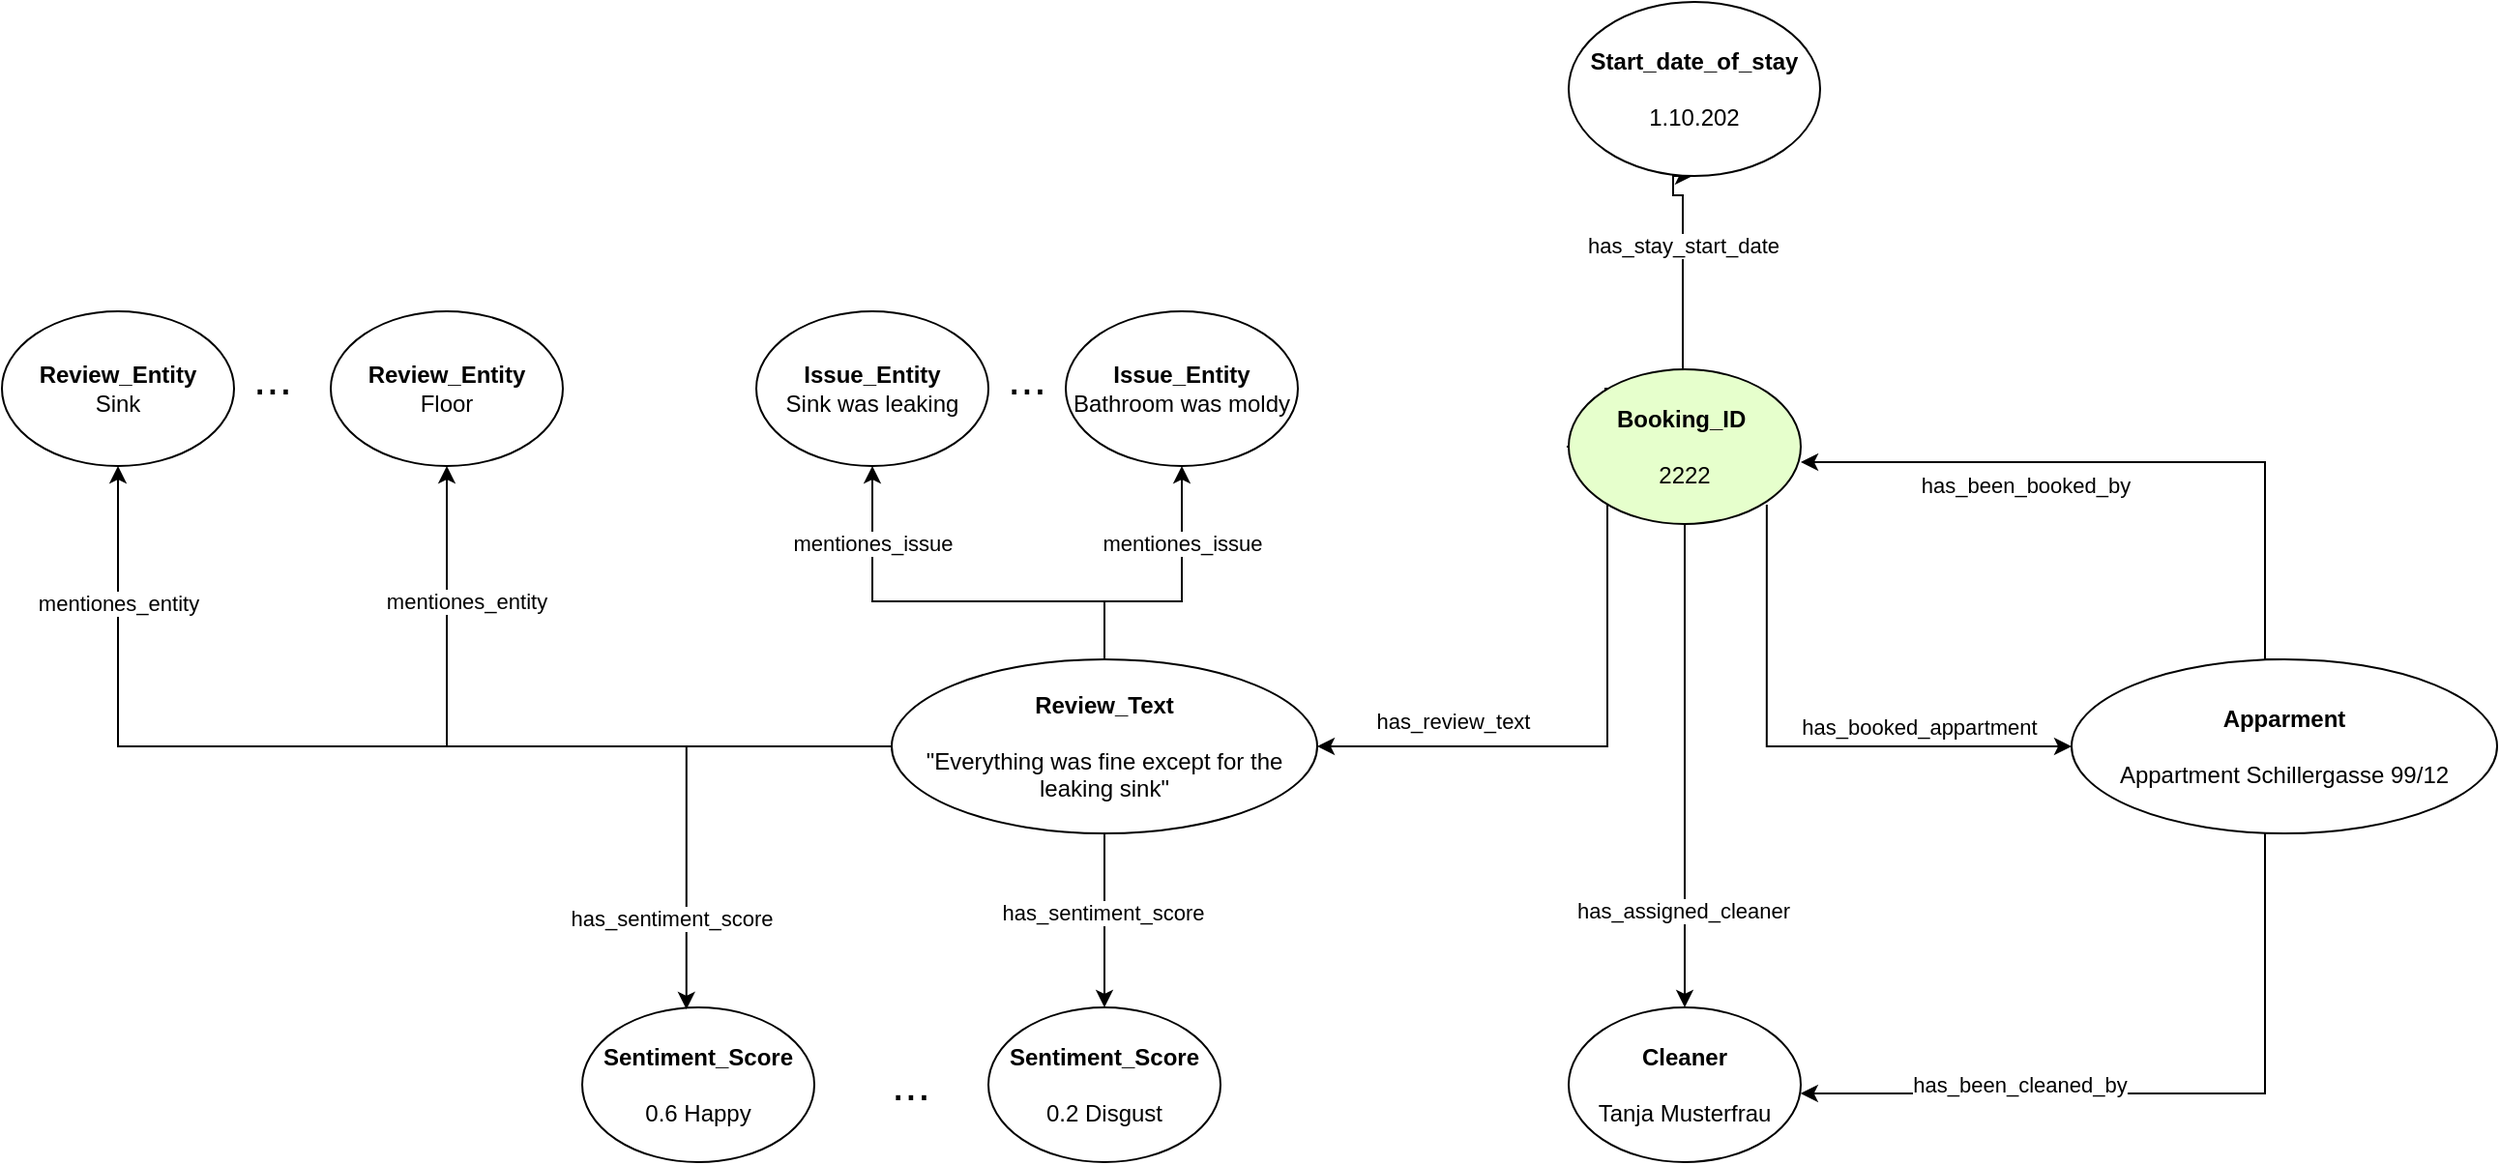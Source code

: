 <mxfile version="24.7.5" pages="2">
  <diagram name="Page-1" id="O2TSkYeKENQtHHceO6U9">
    <mxGraphModel dx="904" dy="49" grid="1" gridSize="10" guides="1" tooltips="1" connect="1" arrows="1" fold="1" page="1" pageScale="1" pageWidth="827" pageHeight="1169" math="0" shadow="0">
      <root>
        <mxCell id="0" />
        <mxCell id="1" parent="0" />
        <mxCell id="Nqe4G74S5Q0CVfayF0zi-22" style="edgeStyle=orthogonalEdgeStyle;rounded=0;orthogonalLoop=1;jettySize=auto;html=1;exitX=0.5;exitY=1;exitDx=0;exitDy=0;entryX=1;entryY=0.5;entryDx=0;entryDy=0;" parent="1" source="Nqe4G74S5Q0CVfayF0zi-1" target="Nqe4G74S5Q0CVfayF0zi-21" edge="1">
          <mxGeometry relative="1" as="geometry">
            <Array as="points">
              <mxPoint x="440" y="650" />
              <mxPoint x="400" y="650" />
              <mxPoint x="400" y="785" />
            </Array>
          </mxGeometry>
        </mxCell>
        <mxCell id="Nqe4G74S5Q0CVfayF0zi-23" value="has_review_text" style="edgeLabel;html=1;align=center;verticalAlign=middle;resizable=0;points=[];" parent="Nqe4G74S5Q0CVfayF0zi-22" vertex="1" connectable="0">
          <mxGeometry x="0.08" y="1" relative="1" as="geometry">
            <mxPoint x="-81" y="-5" as="offset" />
          </mxGeometry>
        </mxCell>
        <mxCell id="Nqe4G74S5Q0CVfayF0zi-15" style="edgeStyle=orthogonalEdgeStyle;rounded=0;orthogonalLoop=1;jettySize=auto;html=1;exitX=0;exitY=0.5;exitDx=0;exitDy=0;entryX=0.5;entryY=1;entryDx=0;entryDy=0;" parent="1" edge="1">
          <mxGeometry relative="1" as="geometry">
            <Array as="points">
              <mxPoint x="399" y="630" />
              <mxPoint x="399" y="600" />
              <mxPoint x="439" y="600" />
              <mxPoint x="439" y="500" />
              <mxPoint x="434" y="500" />
              <mxPoint x="434" y="490" />
            </Array>
            <mxPoint x="379.0" y="630" as="sourcePoint" />
            <mxPoint x="444" y="490" as="targetPoint" />
          </mxGeometry>
        </mxCell>
        <mxCell id="Nqe4G74S5Q0CVfayF0zi-16" value="has_stay_start_date" style="edgeLabel;html=1;align=center;verticalAlign=middle;resizable=0;points=[];" parent="Nqe4G74S5Q0CVfayF0zi-15" vertex="1" connectable="0">
          <mxGeometry x="0.227" y="1" relative="1" as="geometry">
            <mxPoint x="1" y="-32" as="offset" />
          </mxGeometry>
        </mxCell>
        <mxCell id="Nqe4G74S5Q0CVfayF0zi-14" value="&lt;b&gt;Start_date_of_stay&lt;/b&gt;&lt;div&gt;&lt;br&gt;&lt;/div&gt;&lt;div&gt;1.10.202&lt;/div&gt;" style="ellipse;whiteSpace=wrap;html=1;" parent="1" vertex="1">
          <mxGeometry x="380" y="400" width="130" height="90" as="geometry" />
        </mxCell>
        <mxCell id="Nqe4G74S5Q0CVfayF0zi-27" style="edgeStyle=orthogonalEdgeStyle;rounded=0;orthogonalLoop=1;jettySize=auto;html=1;exitX=0.5;exitY=1;exitDx=0;exitDy=0;entryX=0.5;entryY=0;entryDx=0;entryDy=0;" parent="1" source="Nqe4G74S5Q0CVfayF0zi-21" target="Nqe4G74S5Q0CVfayF0zi-26" edge="1">
          <mxGeometry relative="1" as="geometry" />
        </mxCell>
        <mxCell id="Nqe4G74S5Q0CVfayF0zi-29" value="has_sentiment_score" style="edgeLabel;html=1;align=center;verticalAlign=middle;resizable=0;points=[];" parent="Nqe4G74S5Q0CVfayF0zi-27" vertex="1" connectable="0">
          <mxGeometry x="-0.098" y="-1" relative="1" as="geometry">
            <mxPoint as="offset" />
          </mxGeometry>
        </mxCell>
        <mxCell id="p7gnB-vaG53nMxyORbrQ-7" style="edgeStyle=orthogonalEdgeStyle;rounded=0;orthogonalLoop=1;jettySize=auto;html=1;exitX=0;exitY=0.5;exitDx=0;exitDy=0;entryX=0.5;entryY=1;entryDx=0;entryDy=0;" edge="1" parent="1" source="Nqe4G74S5Q0CVfayF0zi-21" target="p7gnB-vaG53nMxyORbrQ-6">
          <mxGeometry relative="1" as="geometry">
            <Array as="points">
              <mxPoint x="-200" y="785" />
            </Array>
          </mxGeometry>
        </mxCell>
        <mxCell id="p7gnB-vaG53nMxyORbrQ-8" value="mentiones_entity" style="edgeLabel;html=1;align=center;verticalAlign=middle;resizable=0;points=[];" vertex="1" connectable="0" parent="p7gnB-vaG53nMxyORbrQ-7">
          <mxGeometry x="0.396" y="1" relative="1" as="geometry">
            <mxPoint x="11" y="-43" as="offset" />
          </mxGeometry>
        </mxCell>
        <mxCell id="p7gnB-vaG53nMxyORbrQ-12" style="edgeStyle=orthogonalEdgeStyle;rounded=0;orthogonalLoop=1;jettySize=auto;html=1;exitX=0.5;exitY=0;exitDx=0;exitDy=0;" edge="1" parent="1" source="Nqe4G74S5Q0CVfayF0zi-21" target="p7gnB-vaG53nMxyORbrQ-9">
          <mxGeometry relative="1" as="geometry">
            <Array as="points">
              <mxPoint x="140" y="710" />
              <mxPoint x="20" y="710" />
            </Array>
          </mxGeometry>
        </mxCell>
        <mxCell id="p7gnB-vaG53nMxyORbrQ-14" value="mentiones_issue" style="edgeLabel;html=1;align=center;verticalAlign=middle;resizable=0;points=[];" vertex="1" connectable="0" parent="p7gnB-vaG53nMxyORbrQ-12">
          <mxGeometry x="0.709" y="-2" relative="1" as="geometry">
            <mxPoint x="-2" y="8" as="offset" />
          </mxGeometry>
        </mxCell>
        <mxCell id="p7gnB-vaG53nMxyORbrQ-13" style="edgeStyle=orthogonalEdgeStyle;rounded=0;orthogonalLoop=1;jettySize=auto;html=1;exitX=0.5;exitY=0;exitDx=0;exitDy=0;entryX=0.5;entryY=1;entryDx=0;entryDy=0;" edge="1" parent="1" source="Nqe4G74S5Q0CVfayF0zi-21" target="p7gnB-vaG53nMxyORbrQ-11">
          <mxGeometry relative="1" as="geometry">
            <Array as="points">
              <mxPoint x="140" y="710" />
              <mxPoint x="180" y="710" />
            </Array>
          </mxGeometry>
        </mxCell>
        <mxCell id="Nqe4G74S5Q0CVfayF0zi-21" value="&lt;b&gt;Review_Text&lt;/b&gt;&lt;div&gt;&lt;br&gt;&lt;/div&gt;&lt;div&gt;&quot;Everything was fine except for the leaking sink&quot;&lt;/div&gt;" style="ellipse;whiteSpace=wrap;html=1;" parent="1" vertex="1">
          <mxGeometry x="30" y="740" width="220" height="90" as="geometry" />
        </mxCell>
        <mxCell id="Nqe4G74S5Q0CVfayF0zi-24" value="&lt;b&gt;Sentiment_Score&lt;/b&gt;&lt;div&gt;&lt;br&gt;&lt;/div&gt;&lt;div&gt;0.6 Happy&lt;/div&gt;" style="ellipse;whiteSpace=wrap;html=1;" parent="1" vertex="1">
          <mxGeometry x="-130" y="920" width="120" height="80" as="geometry" />
        </mxCell>
        <mxCell id="Nqe4G74S5Q0CVfayF0zi-25" style="edgeStyle=orthogonalEdgeStyle;rounded=0;orthogonalLoop=1;jettySize=auto;html=1;entryX=0.449;entryY=0.012;entryDx=0;entryDy=0;entryPerimeter=0;" parent="1" source="Nqe4G74S5Q0CVfayF0zi-21" target="Nqe4G74S5Q0CVfayF0zi-24" edge="1">
          <mxGeometry relative="1" as="geometry" />
        </mxCell>
        <mxCell id="Nqe4G74S5Q0CVfayF0zi-28" value="has_sentiment_score" style="edgeLabel;html=1;align=center;verticalAlign=middle;resizable=0;points=[];" parent="Nqe4G74S5Q0CVfayF0zi-25" vertex="1" connectable="0">
          <mxGeometry x="-0.101" y="-1" relative="1" as="geometry">
            <mxPoint x="-7" y="86" as="offset" />
          </mxGeometry>
        </mxCell>
        <mxCell id="Nqe4G74S5Q0CVfayF0zi-26" value="&lt;b&gt;Sentiment_Score&lt;/b&gt;&lt;div&gt;&lt;br&gt;&lt;/div&gt;&lt;div&gt;0.2 Disgust&lt;/div&gt;" style="ellipse;whiteSpace=wrap;html=1;" parent="1" vertex="1">
          <mxGeometry x="80" y="920" width="120" height="80" as="geometry" />
        </mxCell>
        <mxCell id="Nqe4G74S5Q0CVfayF0zi-30" style="edgeStyle=orthogonalEdgeStyle;rounded=0;orthogonalLoop=1;jettySize=auto;html=1;exitX=1;exitY=1;exitDx=0;exitDy=0;entryX=0;entryY=0.5;entryDx=0;entryDy=0;" parent="1" target="Nqe4G74S5Q0CVfayF0zi-31" edge="1">
          <mxGeometry relative="1" as="geometry">
            <mxPoint x="686.291" y="771.72" as="targetPoint" />
            <mxPoint x="482.426" y="660.004" as="sourcePoint" />
            <Array as="points">
              <mxPoint x="482" y="785" />
            </Array>
          </mxGeometry>
        </mxCell>
        <mxCell id="Nqe4G74S5Q0CVfayF0zi-32" value="has_booked_appartment" style="edgeLabel;html=1;align=center;verticalAlign=middle;resizable=0;points=[];" parent="Nqe4G74S5Q0CVfayF0zi-30" vertex="1" connectable="0">
          <mxGeometry x="-0.142" y="1" relative="1" as="geometry">
            <mxPoint x="77" y="-6" as="offset" />
          </mxGeometry>
        </mxCell>
        <mxCell id="Nqe4G74S5Q0CVfayF0zi-34" style="edgeStyle=orthogonalEdgeStyle;rounded=0;orthogonalLoop=1;jettySize=auto;html=1;exitX=0.5;exitY=1;exitDx=0;exitDy=0;entryX=0.5;entryY=0;entryDx=0;entryDy=0;" parent="1" source="Nqe4G74S5Q0CVfayF0zi-1" target="Nqe4G74S5Q0CVfayF0zi-33" edge="1">
          <mxGeometry relative="1" as="geometry" />
        </mxCell>
        <mxCell id="Nqe4G74S5Q0CVfayF0zi-35" value="has_assigned_cleaner" style="edgeLabel;html=1;align=center;verticalAlign=middle;resizable=0;points=[];" parent="Nqe4G74S5Q0CVfayF0zi-34" vertex="1" connectable="0">
          <mxGeometry x="0.534" y="-1" relative="1" as="geometry">
            <mxPoint y="8" as="offset" />
          </mxGeometry>
        </mxCell>
        <mxCell id="Nqe4G74S5Q0CVfayF0zi-1" value="&lt;b&gt;Booking_ID&lt;/b&gt;&amp;nbsp;&lt;div&gt;&lt;br&gt;&lt;/div&gt;&lt;div&gt;2222&lt;/div&gt;" style="ellipse;whiteSpace=wrap;html=1;fillColor=#E6FFCC;" parent="1" vertex="1">
          <mxGeometry x="380" y="590" width="120" height="80" as="geometry" />
        </mxCell>
        <mxCell id="Nqe4G74S5Q0CVfayF0zi-33" value="&lt;b&gt;Cleaner&lt;/b&gt;&lt;div&gt;&lt;br&gt;&lt;/div&gt;&lt;div&gt;Tanja Musterfrau&lt;/div&gt;" style="ellipse;whiteSpace=wrap;html=1;" parent="1" vertex="1">
          <mxGeometry x="380" y="920" width="120" height="80" as="geometry" />
        </mxCell>
        <mxCell id="Nqe4G74S5Q0CVfayF0zi-36" style="edgeStyle=orthogonalEdgeStyle;rounded=0;orthogonalLoop=1;jettySize=auto;html=1;entryX=0.999;entryY=0.556;entryDx=0;entryDy=0;entryPerimeter=0;" parent="1" source="Nqe4G74S5Q0CVfayF0zi-31" target="Nqe4G74S5Q0CVfayF0zi-33" edge="1">
          <mxGeometry relative="1" as="geometry">
            <Array as="points">
              <mxPoint x="740" y="965" />
            </Array>
            <mxPoint x="672.218" y="824.78" as="sourcePoint" />
            <mxPoint x="500" y="975" as="targetPoint" />
          </mxGeometry>
        </mxCell>
        <mxCell id="Nqe4G74S5Q0CVfayF0zi-37" value="has_been_cleaned_by" style="edgeLabel;html=1;align=center;verticalAlign=middle;resizable=0;points=[];" parent="Nqe4G74S5Q0CVfayF0zi-36" vertex="1" connectable="0">
          <mxGeometry x="0.258" relative="1" as="geometry">
            <mxPoint x="-26" y="-5" as="offset" />
          </mxGeometry>
        </mxCell>
        <mxCell id="Nqe4G74S5Q0CVfayF0zi-31" value="&lt;b&gt;Apparment&lt;/b&gt;&lt;div&gt;&lt;b&gt;&lt;br&gt;&lt;/b&gt;&lt;/div&gt;&lt;div&gt;Appartment Schillergasse 99/12&lt;/div&gt;" style="ellipse;whiteSpace=wrap;html=1;" parent="1" vertex="1">
          <mxGeometry x="640" y="740" width="220" height="90" as="geometry" />
        </mxCell>
        <mxCell id="Nqe4G74S5Q0CVfayF0zi-38" style="edgeStyle=orthogonalEdgeStyle;rounded=0;orthogonalLoop=1;jettySize=auto;html=1;exitX=0.5;exitY=0;exitDx=0;exitDy=0;entryX=1;entryY=0.6;entryDx=0;entryDy=0;entryPerimeter=0;" parent="1" source="Nqe4G74S5Q0CVfayF0zi-31" target="Nqe4G74S5Q0CVfayF0zi-1" edge="1">
          <mxGeometry relative="1" as="geometry">
            <Array as="points">
              <mxPoint x="740" y="638" />
            </Array>
          </mxGeometry>
        </mxCell>
        <mxCell id="Nqe4G74S5Q0CVfayF0zi-39" value="has_been_booked_by" style="edgeLabel;html=1;align=center;verticalAlign=middle;resizable=0;points=[];" parent="Nqe4G74S5Q0CVfayF0zi-38" vertex="1" connectable="0">
          <mxGeometry x="0.343" y="1" relative="1" as="geometry">
            <mxPoint y="11" as="offset" />
          </mxGeometry>
        </mxCell>
        <mxCell id="p7gnB-vaG53nMxyORbrQ-4" style="edgeStyle=orthogonalEdgeStyle;rounded=0;orthogonalLoop=1;jettySize=auto;html=1;entryX=0.5;entryY=1;entryDx=0;entryDy=0;" edge="1" parent="1" source="Nqe4G74S5Q0CVfayF0zi-21" target="p7gnB-vaG53nMxyORbrQ-1">
          <mxGeometry relative="1" as="geometry" />
        </mxCell>
        <mxCell id="p7gnB-vaG53nMxyORbrQ-5" value="mentiones_entity" style="edgeLabel;html=1;align=center;verticalAlign=middle;resizable=0;points=[];" vertex="1" connectable="0" parent="p7gnB-vaG53nMxyORbrQ-4">
          <mxGeometry x="0.532" relative="1" as="geometry">
            <mxPoint y="-57" as="offset" />
          </mxGeometry>
        </mxCell>
        <mxCell id="p7gnB-vaG53nMxyORbrQ-1" value="&lt;div&gt;&lt;b&gt;Review_Entity&lt;/b&gt;&lt;/div&gt;&lt;div&gt;Sink&lt;/div&gt;" style="ellipse;whiteSpace=wrap;html=1;" vertex="1" parent="1">
          <mxGeometry x="-430" y="560" width="120" height="80" as="geometry" />
        </mxCell>
        <mxCell id="p7gnB-vaG53nMxyORbrQ-3" value="&lt;font style=&quot;font-size: 24px;&quot;&gt;...&lt;/font&gt;" style="text;html=1;align=center;verticalAlign=middle;whiteSpace=wrap;rounded=0;" vertex="1" parent="1">
          <mxGeometry x="10" y="945" width="60" height="30" as="geometry" />
        </mxCell>
        <mxCell id="p7gnB-vaG53nMxyORbrQ-6" value="&lt;div&gt;&lt;b&gt;Review_Entity&lt;/b&gt;&lt;/div&gt;&lt;div&gt;Floor&lt;/div&gt;" style="ellipse;whiteSpace=wrap;html=1;" vertex="1" parent="1">
          <mxGeometry x="-260" y="560" width="120" height="80" as="geometry" />
        </mxCell>
        <mxCell id="p7gnB-vaG53nMxyORbrQ-9" value="&lt;div&gt;&lt;b&gt;Issue_Entity&lt;/b&gt;&lt;br&gt;Sink was leaking&lt;/div&gt;" style="ellipse;whiteSpace=wrap;html=1;" vertex="1" parent="1">
          <mxGeometry x="-40" y="560" width="120" height="80" as="geometry" />
        </mxCell>
        <mxCell id="p7gnB-vaG53nMxyORbrQ-10" value="&lt;font style=&quot;font-size: 24px;&quot;&gt;...&lt;/font&gt;" style="text;html=1;align=center;verticalAlign=middle;whiteSpace=wrap;rounded=0;" vertex="1" parent="1">
          <mxGeometry x="-320" y="580" width="60" height="30" as="geometry" />
        </mxCell>
        <mxCell id="p7gnB-vaG53nMxyORbrQ-11" value="&lt;div&gt;&lt;b&gt;Issue_Entity&lt;/b&gt;&lt;br&gt;Bathroom was moldy&lt;/div&gt;" style="ellipse;whiteSpace=wrap;html=1;" vertex="1" parent="1">
          <mxGeometry x="120" y="560" width="120" height="80" as="geometry" />
        </mxCell>
        <mxCell id="p7gnB-vaG53nMxyORbrQ-15" value="mentiones_issue" style="edgeLabel;html=1;align=center;verticalAlign=middle;resizable=0;points=[];" vertex="1" connectable="0" parent="1">
          <mxGeometry x="180.002" y="680.0" as="geometry" />
        </mxCell>
        <mxCell id="p7gnB-vaG53nMxyORbrQ-16" value="&lt;font style=&quot;font-size: 24px;&quot;&gt;...&lt;/font&gt;" style="text;html=1;align=center;verticalAlign=middle;whiteSpace=wrap;rounded=0;" vertex="1" parent="1">
          <mxGeometry x="70" y="580" width="60" height="30" as="geometry" />
        </mxCell>
      </root>
    </mxGraphModel>
  </diagram>
  <diagram id="VE-13DGRABJsCpduXT2u" name="Page-2">
    <mxGraphModel dx="2368" dy="991" grid="1" gridSize="10" guides="1" tooltips="1" connect="1" arrows="1" fold="1" page="1" pageScale="1" pageWidth="827" pageHeight="1169" math="0" shadow="0">
      <root>
        <mxCell id="0" />
        <mxCell id="1" parent="0" />
        <mxCell id="aXj5S6OivqgxDXTwdGIT-12" style="edgeStyle=orthogonalEdgeStyle;rounded=0;orthogonalLoop=1;jettySize=auto;html=1;exitX=0.258;exitY=0.23;exitDx=0;exitDy=0;exitPerimeter=0;" edge="1" parent="1" source="KQFvsOyVXQEgElNk4HhX-1">
          <mxGeometry relative="1" as="geometry">
            <mxPoint x="407.19" y="692.5" as="sourcePoint" />
            <mxPoint x="339.999" y="590.0" as="targetPoint" />
            <Array as="points">
              <mxPoint x="487" y="693" />
              <mxPoint x="530" y="693" />
              <mxPoint x="530" y="660" />
              <mxPoint x="340" y="660" />
            </Array>
          </mxGeometry>
        </mxCell>
        <mxCell id="KQFvsOyVXQEgElNk4HhX-1" value="" style="ellipse;shape=cloud;whiteSpace=wrap;html=1;" parent="1" vertex="1">
          <mxGeometry x="305" y="600" width="705" height="410" as="geometry" />
        </mxCell>
        <mxCell id="aXj5S6OivqgxDXTwdGIT-16" style="edgeStyle=orthogonalEdgeStyle;rounded=0;orthogonalLoop=1;jettySize=auto;html=1;exitX=0.5;exitY=0;exitDx=0;exitDy=0;entryX=0.534;entryY=0.96;entryDx=0;entryDy=0;entryPerimeter=0;" edge="1" parent="1" source="KQFvsOyVXQEgElNk4HhX-2" target="3ZpWg2M9SMcvpFALvT5a-2">
          <mxGeometry relative="1" as="geometry">
            <mxPoint x="685.158" y="610" as="targetPoint" />
          </mxGeometry>
        </mxCell>
        <mxCell id="KQFvsOyVXQEgElNk4HhX-2" value="KG Core Node ABT" style="swimlane;whiteSpace=wrap;html=1;" parent="1" vertex="1">
          <mxGeometry x="610" y="730" width="150" height="70" as="geometry" />
        </mxCell>
        <mxCell id="KQFvsOyVXQEgElNk4HhX-4" style="edgeStyle=orthogonalEdgeStyle;rounded=0;orthogonalLoop=1;jettySize=auto;html=1;exitX=0.5;exitY=0;exitDx=0;exitDy=0;entryX=0.5;entryY=1;entryDx=0;entryDy=0;" parent="1" source="KQFvsOyVXQEgElNk4HhX-3" target="KQFvsOyVXQEgElNk4HhX-2" edge="1">
          <mxGeometry relative="1" as="geometry" />
        </mxCell>
        <mxCell id="KQFvsOyVXQEgElNk4HhX-3" value="Bookings" style="swimlane;whiteSpace=wrap;html=1;" parent="1" vertex="1">
          <mxGeometry x="550" y="850" width="80" height="70" as="geometry" />
        </mxCell>
        <mxCell id="KQFvsOyVXQEgElNk4HhX-5" value="&lt;font style=&quot;font-size: 24px;&quot;&gt;.....&amp;nbsp;&lt;/font&gt;" style="text;html=1;align=center;verticalAlign=middle;whiteSpace=wrap;rounded=0;" parent="1" vertex="1">
          <mxGeometry x="655" y="870" width="60" height="30" as="geometry" />
        </mxCell>
        <mxCell id="KQFvsOyVXQEgElNk4HhX-8" style="edgeStyle=orthogonalEdgeStyle;rounded=0;orthogonalLoop=1;jettySize=auto;html=1;exitX=0.5;exitY=0;exitDx=0;exitDy=0;entryX=0.5;entryY=1;entryDx=0;entryDy=0;" parent="1" source="KQFvsOyVXQEgElNk4HhX-6" target="KQFvsOyVXQEgElNk4HhX-2" edge="1">
          <mxGeometry relative="1" as="geometry" />
        </mxCell>
        <mxCell id="KQFvsOyVXQEgElNk4HhX-6" value="Cleaning" style="swimlane;whiteSpace=wrap;html=1;" parent="1" vertex="1">
          <mxGeometry x="740" y="850" width="80" height="70" as="geometry" />
        </mxCell>
        <mxCell id="KQFvsOyVXQEgElNk4HhX-9" value="&lt;font style=&quot;font-size: 24px;&quot;&gt;AWS RDS&lt;/font&gt;" style="text;html=1;align=center;verticalAlign=middle;whiteSpace=wrap;rounded=0;" parent="1" vertex="1">
          <mxGeometry x="430" y="760" width="60" height="30" as="geometry" />
        </mxCell>
        <mxCell id="KQFvsOyVXQEgElNk4HhX-29" style="edgeStyle=orthogonalEdgeStyle;rounded=0;orthogonalLoop=1;jettySize=auto;html=1;exitX=0.5;exitY=0;exitDx=0;exitDy=0;entryX=0.5;entryY=1;entryDx=0;entryDy=0;" parent="1" source="KQFvsOyVXQEgElNk4HhX-21" target="KQFvsOyVXQEgElNk4HhX-10" edge="1">
          <mxGeometry relative="1" as="geometry" />
        </mxCell>
        <mxCell id="KQFvsOyVXQEgElNk4HhX-21" value="Adapter" style="rounded=0;whiteSpace=wrap;html=1;" parent="1" vertex="1">
          <mxGeometry x="620" y="540" width="120" height="40" as="geometry" />
        </mxCell>
        <mxCell id="KQFvsOyVXQEgElNk4HhX-31" value="&lt;font style=&quot;font-size: 18px;&quot;&gt;&lt;br&gt;&lt;br&gt;&lt;br&gt;Presentation Layer&amp;nbsp;&lt;/font&gt;&lt;div&gt;&lt;font style=&quot;font-size: 18px;&quot;&gt;Graph based ML&lt;/font&gt;&lt;/div&gt;" style="rounded=1;whiteSpace=wrap;html=1;fillColor=#E6FFCC;" parent="1" vertex="1">
          <mxGeometry x="581.25" y="140" width="197.5" height="140" as="geometry" />
        </mxCell>
        <mxCell id="KQFvsOyVXQEgElNk4HhX-32" style="edgeStyle=orthogonalEdgeStyle;rounded=0;orthogonalLoop=1;jettySize=auto;html=1;exitX=0.5;exitY=0;exitDx=0;exitDy=0;entryX=0.5;entryY=1;entryDx=0;entryDy=0;" parent="1" source="KQFvsOyVXQEgElNk4HhX-10" target="KQFvsOyVXQEgElNk4HhX-31" edge="1">
          <mxGeometry relative="1" as="geometry" />
        </mxCell>
        <mxCell id="sxyZY2Va4a9q1bzte1GY-4" style="edgeStyle=orthogonalEdgeStyle;rounded=0;orthogonalLoop=1;jettySize=auto;html=1;exitX=0.55;exitY=0.95;exitDx=0;exitDy=0;exitPerimeter=0;entryX=0.5;entryY=0;entryDx=0;entryDy=0;" parent="1" source="sxyZY2Va4a9q1bzte1GY-1" target="sxyZY2Va4a9q1bzte1GY-3" edge="1">
          <mxGeometry relative="1" as="geometry">
            <Array as="points">
              <mxPoint x="557" y="1170" />
              <mxPoint x="502" y="1170" />
            </Array>
          </mxGeometry>
        </mxCell>
        <mxCell id="sxyZY2Va4a9q1bzte1GY-6" style="edgeStyle=orthogonalEdgeStyle;rounded=0;orthogonalLoop=1;jettySize=auto;html=1;exitX=0.4;exitY=0.1;exitDx=0;exitDy=0;exitPerimeter=0;entryX=0.5;entryY=1;entryDx=0;entryDy=0;" parent="1" source="sxyZY2Va4a9q1bzte1GY-1" target="KQFvsOyVXQEgElNk4HhX-3" edge="1">
          <mxGeometry relative="1" as="geometry">
            <Array as="points">
              <mxPoint x="590" y="1115" />
            </Array>
          </mxGeometry>
        </mxCell>
        <mxCell id="sxyZY2Va4a9q1bzte1GY-3" value="KROSS API&amp;nbsp;" style="swimlane;whiteSpace=wrap;html=1;" parent="1" vertex="1">
          <mxGeometry x="422.5" y="1220" width="160" height="98" as="geometry" />
        </mxCell>
        <mxCell id="sxyZY2Va4a9q1bzte1GY-23" value="" style="sketch=0;points=[[0,0,0],[0.25,0,0],[0.5,0,0],[0.75,0,0],[1,0,0],[0,1,0],[0.25,1,0],[0.5,1,0],[0.75,1,0],[1,1,0],[0,0.25,0],[0,0.5,0],[0,0.75,0],[1,0.25,0],[1,0.5,0],[1,0.75,0]];outlineConnect=0;fontColor=#232F3E;fillColor=#ED7100;strokeColor=#ffffff;dashed=0;verticalLabelPosition=bottom;verticalAlign=top;align=center;html=1;fontSize=12;fontStyle=0;aspect=fixed;shape=mxgraph.aws4.resourceIcon;resIcon=mxgraph.aws4.ec2;" parent="sxyZY2Va4a9q1bzte1GY-3" vertex="1">
          <mxGeometry x="47.5" y="40" width="50" height="50" as="geometry" />
        </mxCell>
        <mxCell id="sxyZY2Va4a9q1bzte1GY-18" value="" style="group" parent="1" vertex="1" connectable="0">
          <mxGeometry x="414" y="1000" width="260" height="150" as="geometry" />
        </mxCell>
        <mxCell id="sxyZY2Va4a9q1bzte1GY-1" value="&lt;b&gt;AWS Lamda&lt;/b&gt;" style="ellipse;shape=cloud;whiteSpace=wrap;html=1;" parent="sxyZY2Va4a9q1bzte1GY-18" vertex="1">
          <mxGeometry width="260" height="150" as="geometry" />
        </mxCell>
        <mxCell id="sxyZY2Va4a9q1bzte1GY-7" value="Python Script" style="text;html=1;align=center;verticalAlign=middle;whiteSpace=wrap;rounded=0;" parent="sxyZY2Va4a9q1bzte1GY-18" vertex="1">
          <mxGeometry x="106" y="90" width="60" height="30" as="geometry" />
        </mxCell>
        <mxCell id="sxyZY2Va4a9q1bzte1GY-12" value="" style="sketch=0;points=[[0,0,0],[0.25,0,0],[0.5,0,0],[0.75,0,0],[1,0,0],[0,1,0],[0.25,1,0],[0.5,1,0],[0.75,1,0],[1,1,0],[0,0.25,0],[0,0.5,0],[0,0.75,0],[1,0.25,0],[1,0.5,0],[1,0.75,0]];outlineConnect=0;fontColor=#232F3E;fillColor=#ED7100;strokeColor=#ffffff;dashed=0;verticalLabelPosition=bottom;verticalAlign=top;align=center;html=1;fontSize=12;fontStyle=0;aspect=fixed;shape=mxgraph.aws4.resourceIcon;resIcon=mxgraph.aws4.lambda;" parent="sxyZY2Va4a9q1bzte1GY-18" vertex="1">
          <mxGeometry x="115" y="30" width="30" height="30" as="geometry" />
        </mxCell>
        <mxCell id="sxyZY2Va4a9q1bzte1GY-19" value="" style="group" parent="1" vertex="1" connectable="0">
          <mxGeometry x="715" y="1000" width="260" height="150" as="geometry" />
        </mxCell>
        <mxCell id="sxyZY2Va4a9q1bzte1GY-27" style="edgeStyle=orthogonalEdgeStyle;rounded=0;orthogonalLoop=1;jettySize=auto;html=1;exitX=0.25;exitY=0.25;exitDx=0;exitDy=0;exitPerimeter=0;" parent="sxyZY2Va4a9q1bzte1GY-19" source="sxyZY2Va4a9q1bzte1GY-20" edge="1">
          <mxGeometry relative="1" as="geometry">
            <mxPoint x="65" y="-80" as="targetPoint" />
          </mxGeometry>
        </mxCell>
        <mxCell id="sxyZY2Va4a9q1bzte1GY-20" value="&lt;b&gt;AWS Lamda&lt;/b&gt;" style="ellipse;shape=cloud;whiteSpace=wrap;html=1;" parent="sxyZY2Va4a9q1bzte1GY-19" vertex="1">
          <mxGeometry width="260" height="150" as="geometry" />
        </mxCell>
        <mxCell id="sxyZY2Va4a9q1bzte1GY-21" value="Python Script" style="text;html=1;align=center;verticalAlign=middle;whiteSpace=wrap;rounded=0;" parent="sxyZY2Va4a9q1bzte1GY-19" vertex="1">
          <mxGeometry x="100" y="90" width="60" height="30" as="geometry" />
        </mxCell>
        <mxCell id="sxyZY2Va4a9q1bzte1GY-22" value="" style="sketch=0;points=[[0,0,0],[0.25,0,0],[0.5,0,0],[0.75,0,0],[1,0,0],[0,1,0],[0.25,1,0],[0.5,1,0],[0.75,1,0],[1,1,0],[0,0.25,0],[0,0.5,0],[0,0.75,0],[1,0.25,0],[1,0.5,0],[1,0.75,0]];outlineConnect=0;fontColor=#232F3E;fillColor=#ED7100;strokeColor=#ffffff;dashed=0;verticalLabelPosition=bottom;verticalAlign=top;align=center;html=1;fontSize=12;fontStyle=0;aspect=fixed;shape=mxgraph.aws4.resourceIcon;resIcon=mxgraph.aws4.lambda;" parent="sxyZY2Va4a9q1bzte1GY-19" vertex="1">
          <mxGeometry x="112" y="30" width="30" height="30" as="geometry" />
        </mxCell>
        <mxCell id="sxyZY2Va4a9q1bzte1GY-24" value="TimeTac API&amp;nbsp;" style="swimlane;whiteSpace=wrap;html=1;" parent="1" vertex="1">
          <mxGeometry x="860" y="1220" width="160" height="98" as="geometry" />
        </mxCell>
        <mxCell id="sxyZY2Va4a9q1bzte1GY-25" value="" style="sketch=0;points=[[0,0,0],[0.25,0,0],[0.5,0,0],[0.75,0,0],[1,0,0],[0,1,0],[0.25,1,0],[0.5,1,0],[0.75,1,0],[1,1,0],[0,0.25,0],[0,0.5,0],[0,0.75,0],[1,0.25,0],[1,0.5,0],[1,0.75,0]];outlineConnect=0;fontColor=#232F3E;fillColor=#ED7100;strokeColor=#ffffff;dashed=0;verticalLabelPosition=bottom;verticalAlign=top;align=center;html=1;fontSize=12;fontStyle=0;aspect=fixed;shape=mxgraph.aws4.resourceIcon;resIcon=mxgraph.aws4.ec2;" parent="sxyZY2Va4a9q1bzte1GY-24" vertex="1">
          <mxGeometry x="47.5" y="40" width="50" height="50" as="geometry" />
        </mxCell>
        <mxCell id="sxyZY2Va4a9q1bzte1GY-26" style="edgeStyle=orthogonalEdgeStyle;rounded=0;orthogonalLoop=1;jettySize=auto;html=1;exitX=0.55;exitY=0.95;exitDx=0;exitDy=0;entryX=0.5;entryY=0;entryDx=0;entryDy=0;exitPerimeter=0;" parent="1" source="sxyZY2Va4a9q1bzte1GY-20" target="sxyZY2Va4a9q1bzte1GY-24" edge="1">
          <mxGeometry relative="1" as="geometry">
            <Array as="points">
              <mxPoint x="863" y="1170" />
              <mxPoint x="940" y="1170" />
            </Array>
          </mxGeometry>
        </mxCell>
        <mxCell id="3ZpWg2M9SMcvpFALvT5a-1" value="" style="sketch=0;points=[[0,0,0],[0.25,0,0],[0.5,0,0],[0.75,0,0],[1,0,0],[0,1,0],[0.25,1,0],[0.5,1,0],[0.75,1,0],[1,1,0],[0,0.25,0],[0,0.5,0],[0,0.75,0],[1,0.25,0],[1,0.5,0],[1,0.75,0]];outlineConnect=0;fontColor=#232F3E;fillColor=#C925D1;strokeColor=#ffffff;dashed=0;verticalLabelPosition=bottom;verticalAlign=top;align=center;html=1;fontSize=12;fontStyle=0;aspect=fixed;shape=mxgraph.aws4.resourceIcon;resIcon=mxgraph.aws4.rds;" parent="1" vertex="1">
          <mxGeometry x="435" y="830" width="50" height="50" as="geometry" />
        </mxCell>
        <mxCell id="aXj5S6OivqgxDXTwdGIT-4" style="edgeStyle=orthogonalEdgeStyle;rounded=0;orthogonalLoop=1;jettySize=auto;html=1;exitX=1;exitY=0.5;exitDx=0;exitDy=0;entryX=0;entryY=0.5;entryDx=0;entryDy=0;" edge="1" parent="1" source="3ZpWg2M9SMcvpFALvT5a-2" target="aXj5S6OivqgxDXTwdGIT-1">
          <mxGeometry relative="1" as="geometry" />
        </mxCell>
        <mxCell id="3ZpWg2M9SMcvpFALvT5a-2" value="&lt;font style=&quot;font-size: 18px;&quot;&gt;KG Adapter&lt;/font&gt;" style="rounded=1;whiteSpace=wrap;html=1;" parent="1" vertex="1">
          <mxGeometry x="580" y="510" width="197.5" height="90" as="geometry" />
        </mxCell>
        <mxCell id="aXj5S6OivqgxDXTwdGIT-5" style="edgeStyle=orthogonalEdgeStyle;rounded=0;orthogonalLoop=1;jettySize=auto;html=1;exitX=0.5;exitY=0;exitDx=0;exitDy=0;entryX=1;entryY=0.5;entryDx=0;entryDy=0;" edge="1" parent="1" source="aXj5S6OivqgxDXTwdGIT-1" target="KQFvsOyVXQEgElNk4HhX-10">
          <mxGeometry relative="1" as="geometry" />
        </mxCell>
        <mxCell id="aXj5S6OivqgxDXTwdGIT-1" value="&lt;font style=&quot;font-size: 18px;&quot;&gt;Review Processor&lt;/font&gt;" style="rounded=1;whiteSpace=wrap;html=1;" vertex="1" parent="1">
          <mxGeometry x="866.25" y="510" width="197.5" height="90" as="geometry" />
        </mxCell>
        <mxCell id="aXj5S6OivqgxDXTwdGIT-7" value="&lt;font style=&quot;font-size: 18px;&quot;&gt;&lt;br&gt;&lt;br&gt;&lt;br&gt;Presentation Layer&amp;nbsp;&lt;br&gt;Classic ML&lt;/font&gt;" style="rounded=1;whiteSpace=wrap;html=1;fillColor=#E6FFCC;" vertex="1" parent="1">
          <mxGeometry x="241.5" y="140" width="197.5" height="140" as="geometry" />
        </mxCell>
        <mxCell id="aXj5S6OivqgxDXTwdGIT-13" style="edgeStyle=orthogonalEdgeStyle;rounded=0;orthogonalLoop=1;jettySize=auto;html=1;exitX=0.5;exitY=0;exitDx=0;exitDy=0;entryX=0.5;entryY=1;entryDx=0;entryDy=0;" edge="1" parent="1" source="aXj5S6OivqgxDXTwdGIT-10" target="aXj5S6OivqgxDXTwdGIT-11">
          <mxGeometry relative="1" as="geometry" />
        </mxCell>
        <mxCell id="aXj5S6OivqgxDXTwdGIT-15" style="edgeStyle=orthogonalEdgeStyle;rounded=0;orthogonalLoop=1;jettySize=auto;html=1;exitX=0;exitY=0.5;exitDx=0;exitDy=0;entryX=0.5;entryY=1;entryDx=0;entryDy=0;" edge="1" parent="1" source="aXj5S6OivqgxDXTwdGIT-10" target="aXj5S6OivqgxDXTwdGIT-14">
          <mxGeometry relative="1" as="geometry" />
        </mxCell>
        <mxCell id="aXj5S6OivqgxDXTwdGIT-10" value="&lt;font style=&quot;font-size: 18px;&quot;&gt;Classic ML Adapter&lt;/font&gt;" style="rounded=1;whiteSpace=wrap;html=1;" vertex="1" parent="1">
          <mxGeometry x="241.5" y="510" width="197.5" height="90" as="geometry" />
        </mxCell>
        <mxCell id="aXj5S6OivqgxDXTwdGIT-20" style="edgeStyle=orthogonalEdgeStyle;rounded=0;orthogonalLoop=1;jettySize=auto;html=1;exitX=0.5;exitY=0;exitDx=0;exitDy=0;entryX=0.5;entryY=1;entryDx=0;entryDy=0;" edge="1" parent="1" source="aXj5S6OivqgxDXTwdGIT-11" target="aXj5S6OivqgxDXTwdGIT-7">
          <mxGeometry relative="1" as="geometry">
            <Array as="points">
              <mxPoint x="341" y="320" />
              <mxPoint x="340" y="320" />
            </Array>
          </mxGeometry>
        </mxCell>
        <mxCell id="aXj5S6OivqgxDXTwdGIT-11" value="&lt;font style=&quot;font-size: 18px;&quot;&gt;ML Layer&lt;/font&gt;" style="rounded=1;whiteSpace=wrap;html=1;" vertex="1" parent="1">
          <mxGeometry x="241.5" y="360" width="197.5" height="90" as="geometry" />
        </mxCell>
        <mxCell id="aXj5S6OivqgxDXTwdGIT-14" value="&lt;div&gt;&lt;font style=&quot;font-size: 18px;&quot;&gt;&lt;br&gt;&lt;/font&gt;&lt;/div&gt;&lt;font style=&quot;font-size: 18px;&quot;&gt;&lt;div&gt;&lt;font style=&quot;font-size: 18px;&quot;&gt;&lt;br&gt;&lt;/font&gt;&lt;/div&gt;&lt;div&gt;&lt;font style=&quot;font-size: 18px;&quot;&gt;&lt;br&gt;&lt;/font&gt;&lt;/div&gt;Presentation Layer&amp;nbsp;&lt;br&gt;Statistical Dashboards&lt;/font&gt;" style="rounded=1;whiteSpace=wrap;html=1;fillColor=#E6FFCC;" vertex="1" parent="1">
          <mxGeometry x="-2.5" y="140" width="197.5" height="140" as="geometry" />
        </mxCell>
        <mxCell id="aXj5S6OivqgxDXTwdGIT-18" style="edgeStyle=orthogonalEdgeStyle;rounded=0;orthogonalLoop=1;jettySize=auto;html=1;exitX=0.5;exitY=1;exitDx=0;exitDy=0;entryX=0.88;entryY=0.27;entryDx=0;entryDy=0;entryPerimeter=0;" edge="1" parent="1" source="aXj5S6OivqgxDXTwdGIT-1" target="KQFvsOyVXQEgElNk4HhX-1">
          <mxGeometry relative="1" as="geometry">
            <Array as="points">
              <mxPoint x="966" y="660" />
              <mxPoint x="925" y="660" />
            </Array>
          </mxGeometry>
        </mxCell>
        <mxCell id="aXj5S6OivqgxDXTwdGIT-19" style="edgeStyle=orthogonalEdgeStyle;rounded=0;orthogonalLoop=1;jettySize=auto;html=1;exitX=1;exitY=0.5;exitDx=0;exitDy=0;entryX=0.343;entryY=0.104;entryDx=0;entryDy=0;entryPerimeter=0;" edge="1" parent="1" source="aXj5S6OivqgxDXTwdGIT-11" target="KQFvsOyVXQEgElNk4HhX-1">
          <mxGeometry relative="1" as="geometry" />
        </mxCell>
        <mxCell id="KQFvsOyVXQEgElNk4HhX-10" value="&lt;font style=&quot;font-size: 24px;&quot;&gt;NEO4j&lt;/font&gt;" style="rounded=1;whiteSpace=wrap;html=1;" parent="1" vertex="1">
          <mxGeometry x="582.5" y="350" width="195" height="110.0" as="geometry" />
        </mxCell>
        <mxCell id="KQFvsOyVXQEgElNk4HhX-23" style="edgeStyle=orthogonalEdgeStyle;rounded=0;orthogonalLoop=1;jettySize=auto;html=1;exitX=1;exitY=0.5;exitDx=0;exitDy=0;entryX=0;entryY=0.5;entryDx=0;entryDy=0;" parent="1" edge="1">
          <mxGeometry relative="1" as="geometry">
            <mxPoint x="599.548" y="432.33" as="sourcePoint" />
            <mxPoint x="745.003" y="432.33" as="targetPoint" />
          </mxGeometry>
        </mxCell>
        <mxCell id="KQFvsOyVXQEgElNk4HhX-11" value="" style="ellipse;whiteSpace=wrap;html=1;aspect=fixed;" parent="1" vertex="1">
          <mxGeometry x="587.919" y="426.336" width="11.628" height="11.628" as="geometry" />
        </mxCell>
        <mxCell id="KQFvsOyVXQEgElNk4HhX-12" value="" style="ellipse;whiteSpace=wrap;html=1;aspect=fixed;" parent="1" vertex="1">
          <mxGeometry x="745.373" y="427.336" width="11.628" height="11.628" as="geometry" />
        </mxCell>
        <mxCell id="KQFvsOyVXQEgElNk4HhX-24" style="edgeStyle=orthogonalEdgeStyle;rounded=0;orthogonalLoop=1;jettySize=auto;html=1;exitX=0;exitY=0.5;exitDx=0;exitDy=0;entryX=0.5;entryY=1;entryDx=0;entryDy=0;" parent="1" edge="1">
          <mxGeometry relative="1" as="geometry">
            <mxPoint x="662.369" y="450.002" as="sourcePoint" />
            <mxPoint x="593.733" y="438.154" as="targetPoint" />
            <Array as="points">
              <mxPoint x="662" y="450.19" />
              <mxPoint x="594" y="450.19" />
            </Array>
          </mxGeometry>
        </mxCell>
        <mxCell id="KQFvsOyVXQEgElNk4HhX-13" value="" style="ellipse;whiteSpace=wrap;html=1;aspect=fixed;" parent="1" vertex="1">
          <mxGeometry x="662.369" y="443.998" width="11.628" height="11.628" as="geometry" />
        </mxCell>
        <mxCell id="KQFvsOyVXQEgElNk4HhX-15" style="edgeStyle=orthogonalEdgeStyle;rounded=0;orthogonalLoop=1;jettySize=auto;html=1;exitX=0;exitY=0.5;exitDx=0;exitDy=0;entryX=0.5;entryY=0;entryDx=0;entryDy=0;" parent="1" source="KQFvsOyVXQEgElNk4HhX-14" target="KQFvsOyVXQEgElNk4HhX-11" edge="1">
          <mxGeometry relative="1" as="geometry">
            <Array as="points">
              <mxPoint x="594" y="384" />
              <mxPoint x="594" y="391" />
              <mxPoint x="594" y="391" />
            </Array>
          </mxGeometry>
        </mxCell>
        <mxCell id="KQFvsOyVXQEgElNk4HhX-14" value="" style="ellipse;whiteSpace=wrap;html=1;aspect=fixed;" parent="1" vertex="1">
          <mxGeometry x="608.369" y="378.371" width="11.628" height="11.628" as="geometry" />
        </mxCell>
        <mxCell id="aXj5S6OivqgxDXTwdGIT-21" value="" style="sketch=0;points=[[0,0,0],[0.25,0,0],[0.5,0,0],[0.75,0,0],[1,0,0],[0,1,0],[0.25,1,0],[0.5,1,0],[0.75,1,0],[1,1,0],[0,0.25,0],[0,0.5,0],[0,0.75,0],[1,0.25,0],[1,0.5,0],[1,0.75,0]];outlineConnect=0;fontColor=#232F3E;fillColor=#ED7100;strokeColor=#ffffff;dashed=0;verticalLabelPosition=bottom;verticalAlign=top;align=center;html=1;fontSize=12;fontStyle=0;aspect=fixed;shape=mxgraph.aws4.resourceIcon;resIcon=mxgraph.aws4.ec2;" vertex="1" parent="1">
          <mxGeometry x="70" y="160" width="50" height="50" as="geometry" />
        </mxCell>
        <mxCell id="aXj5S6OivqgxDXTwdGIT-22" value="" style="sketch=0;points=[[0,0,0],[0.25,0,0],[0.5,0,0],[0.75,0,0],[1,0,0],[0,1,0],[0.25,1,0],[0.5,1,0],[0.75,1,0],[1,1,0],[0,0.25,0],[0,0.5,0],[0,0.75,0],[1,0.25,0],[1,0.5,0],[1,0.75,0]];outlineConnect=0;fontColor=#232F3E;fillColor=#ED7100;strokeColor=#ffffff;dashed=0;verticalLabelPosition=bottom;verticalAlign=top;align=center;html=1;fontSize=12;fontStyle=0;aspect=fixed;shape=mxgraph.aws4.resourceIcon;resIcon=mxgraph.aws4.ec2;" vertex="1" parent="1">
          <mxGeometry x="316.25" y="160" width="50" height="50" as="geometry" />
        </mxCell>
        <mxCell id="aXj5S6OivqgxDXTwdGIT-23" value="" style="sketch=0;points=[[0,0,0],[0.25,0,0],[0.5,0,0],[0.75,0,0],[1,0,0],[0,1,0],[0.25,1,0],[0.5,1,0],[0.75,1,0],[1,1,0],[0,0.25,0],[0,0.5,0],[0,0.75,0],[1,0.25,0],[1,0.5,0],[1,0.75,0]];outlineConnect=0;fontColor=#232F3E;fillColor=#ED7100;strokeColor=#ffffff;dashed=0;verticalLabelPosition=bottom;verticalAlign=top;align=center;html=1;fontSize=12;fontStyle=0;aspect=fixed;shape=mxgraph.aws4.resourceIcon;resIcon=mxgraph.aws4.ec2;" vertex="1" parent="1">
          <mxGeometry x="655" y="160" width="50" height="50" as="geometry" />
        </mxCell>
        <mxCell id="aXj5S6OivqgxDXTwdGIT-25" value="" style="sketch=0;points=[[0,0,0],[0.25,0,0],[0.5,0,0],[0.75,0,0],[1,0,0],[0,1,0],[0.25,1,0],[0.5,1,0],[0.75,1,0],[1,1,0],[0,0.25,0],[0,0.5,0],[0,0.75,0],[1,0.25,0],[1,0.5,0],[1,0.75,0]];outlineConnect=0;fontColor=#232F3E;fillColor=#ED7100;strokeColor=#ffffff;dashed=0;verticalLabelPosition=bottom;verticalAlign=top;align=center;html=1;fontSize=12;fontStyle=0;aspect=fixed;shape=mxgraph.aws4.resourceIcon;resIcon=mxgraph.aws4.lambda;" vertex="1" parent="1">
          <mxGeometry x="330.25" y="520" width="20" height="20" as="geometry" />
        </mxCell>
        <mxCell id="aXj5S6OivqgxDXTwdGIT-26" value="" style="sketch=0;points=[[0,0,0],[0.25,0,0],[0.5,0,0],[0.75,0,0],[1,0,0],[0,1,0],[0.25,1,0],[0.5,1,0],[0.75,1,0],[1,1,0],[0,0.25,0],[0,0.5,0],[0,0.75,0],[1,0.25,0],[1,0.5,0],[1,0.75,0]];outlineConnect=0;fontColor=#232F3E;fillColor=#ED7100;strokeColor=#ffffff;dashed=0;verticalLabelPosition=bottom;verticalAlign=top;align=center;html=1;fontSize=12;fontStyle=0;aspect=fixed;shape=mxgraph.aws4.resourceIcon;resIcon=mxgraph.aws4.lambda;" vertex="1" parent="1">
          <mxGeometry x="668.75" y="520" width="20" height="20" as="geometry" />
        </mxCell>
        <mxCell id="aXj5S6OivqgxDXTwdGIT-27" value="" style="sketch=0;points=[[0,0,0],[0.25,0,0],[0.5,0,0],[0.75,0,0],[1,0,0],[0,1,0],[0.25,1,0],[0.5,1,0],[0.75,1,0],[1,1,0],[0,0.25,0],[0,0.5,0],[0,0.75,0],[1,0.25,0],[1,0.5,0],[1,0.75,0]];outlineConnect=0;fontColor=#232F3E;fillColor=#ED7100;strokeColor=#ffffff;dashed=0;verticalLabelPosition=bottom;verticalAlign=top;align=center;html=1;fontSize=12;fontStyle=0;aspect=fixed;shape=mxgraph.aws4.resourceIcon;resIcon=mxgraph.aws4.lambda;" vertex="1" parent="1">
          <mxGeometry x="331.25" y="370.0" width="20" height="20" as="geometry" />
        </mxCell>
        <mxCell id="aXj5S6OivqgxDXTwdGIT-28" value="" style="sketch=0;points=[[0,0,0],[0.25,0,0],[0.5,0,0],[0.75,0,0],[1,0,0],[0,1,0],[0.25,1,0],[0.5,1,0],[0.75,1,0],[1,1,0],[0,0.25,0],[0,0.5,0],[0,0.75,0],[1,0.25,0],[1,0.5,0],[1,0.75,0]];outlineConnect=0;fontColor=#232F3E;fillColor=#ED7100;strokeColor=#ffffff;dashed=0;verticalLabelPosition=bottom;verticalAlign=top;align=center;html=1;fontSize=12;fontStyle=0;aspect=fixed;shape=mxgraph.aws4.resourceIcon;resIcon=mxgraph.aws4.lambda;" vertex="1" parent="1">
          <mxGeometry x="955" y="525" width="20" height="20" as="geometry" />
        </mxCell>
      </root>
    </mxGraphModel>
  </diagram>
</mxfile>
